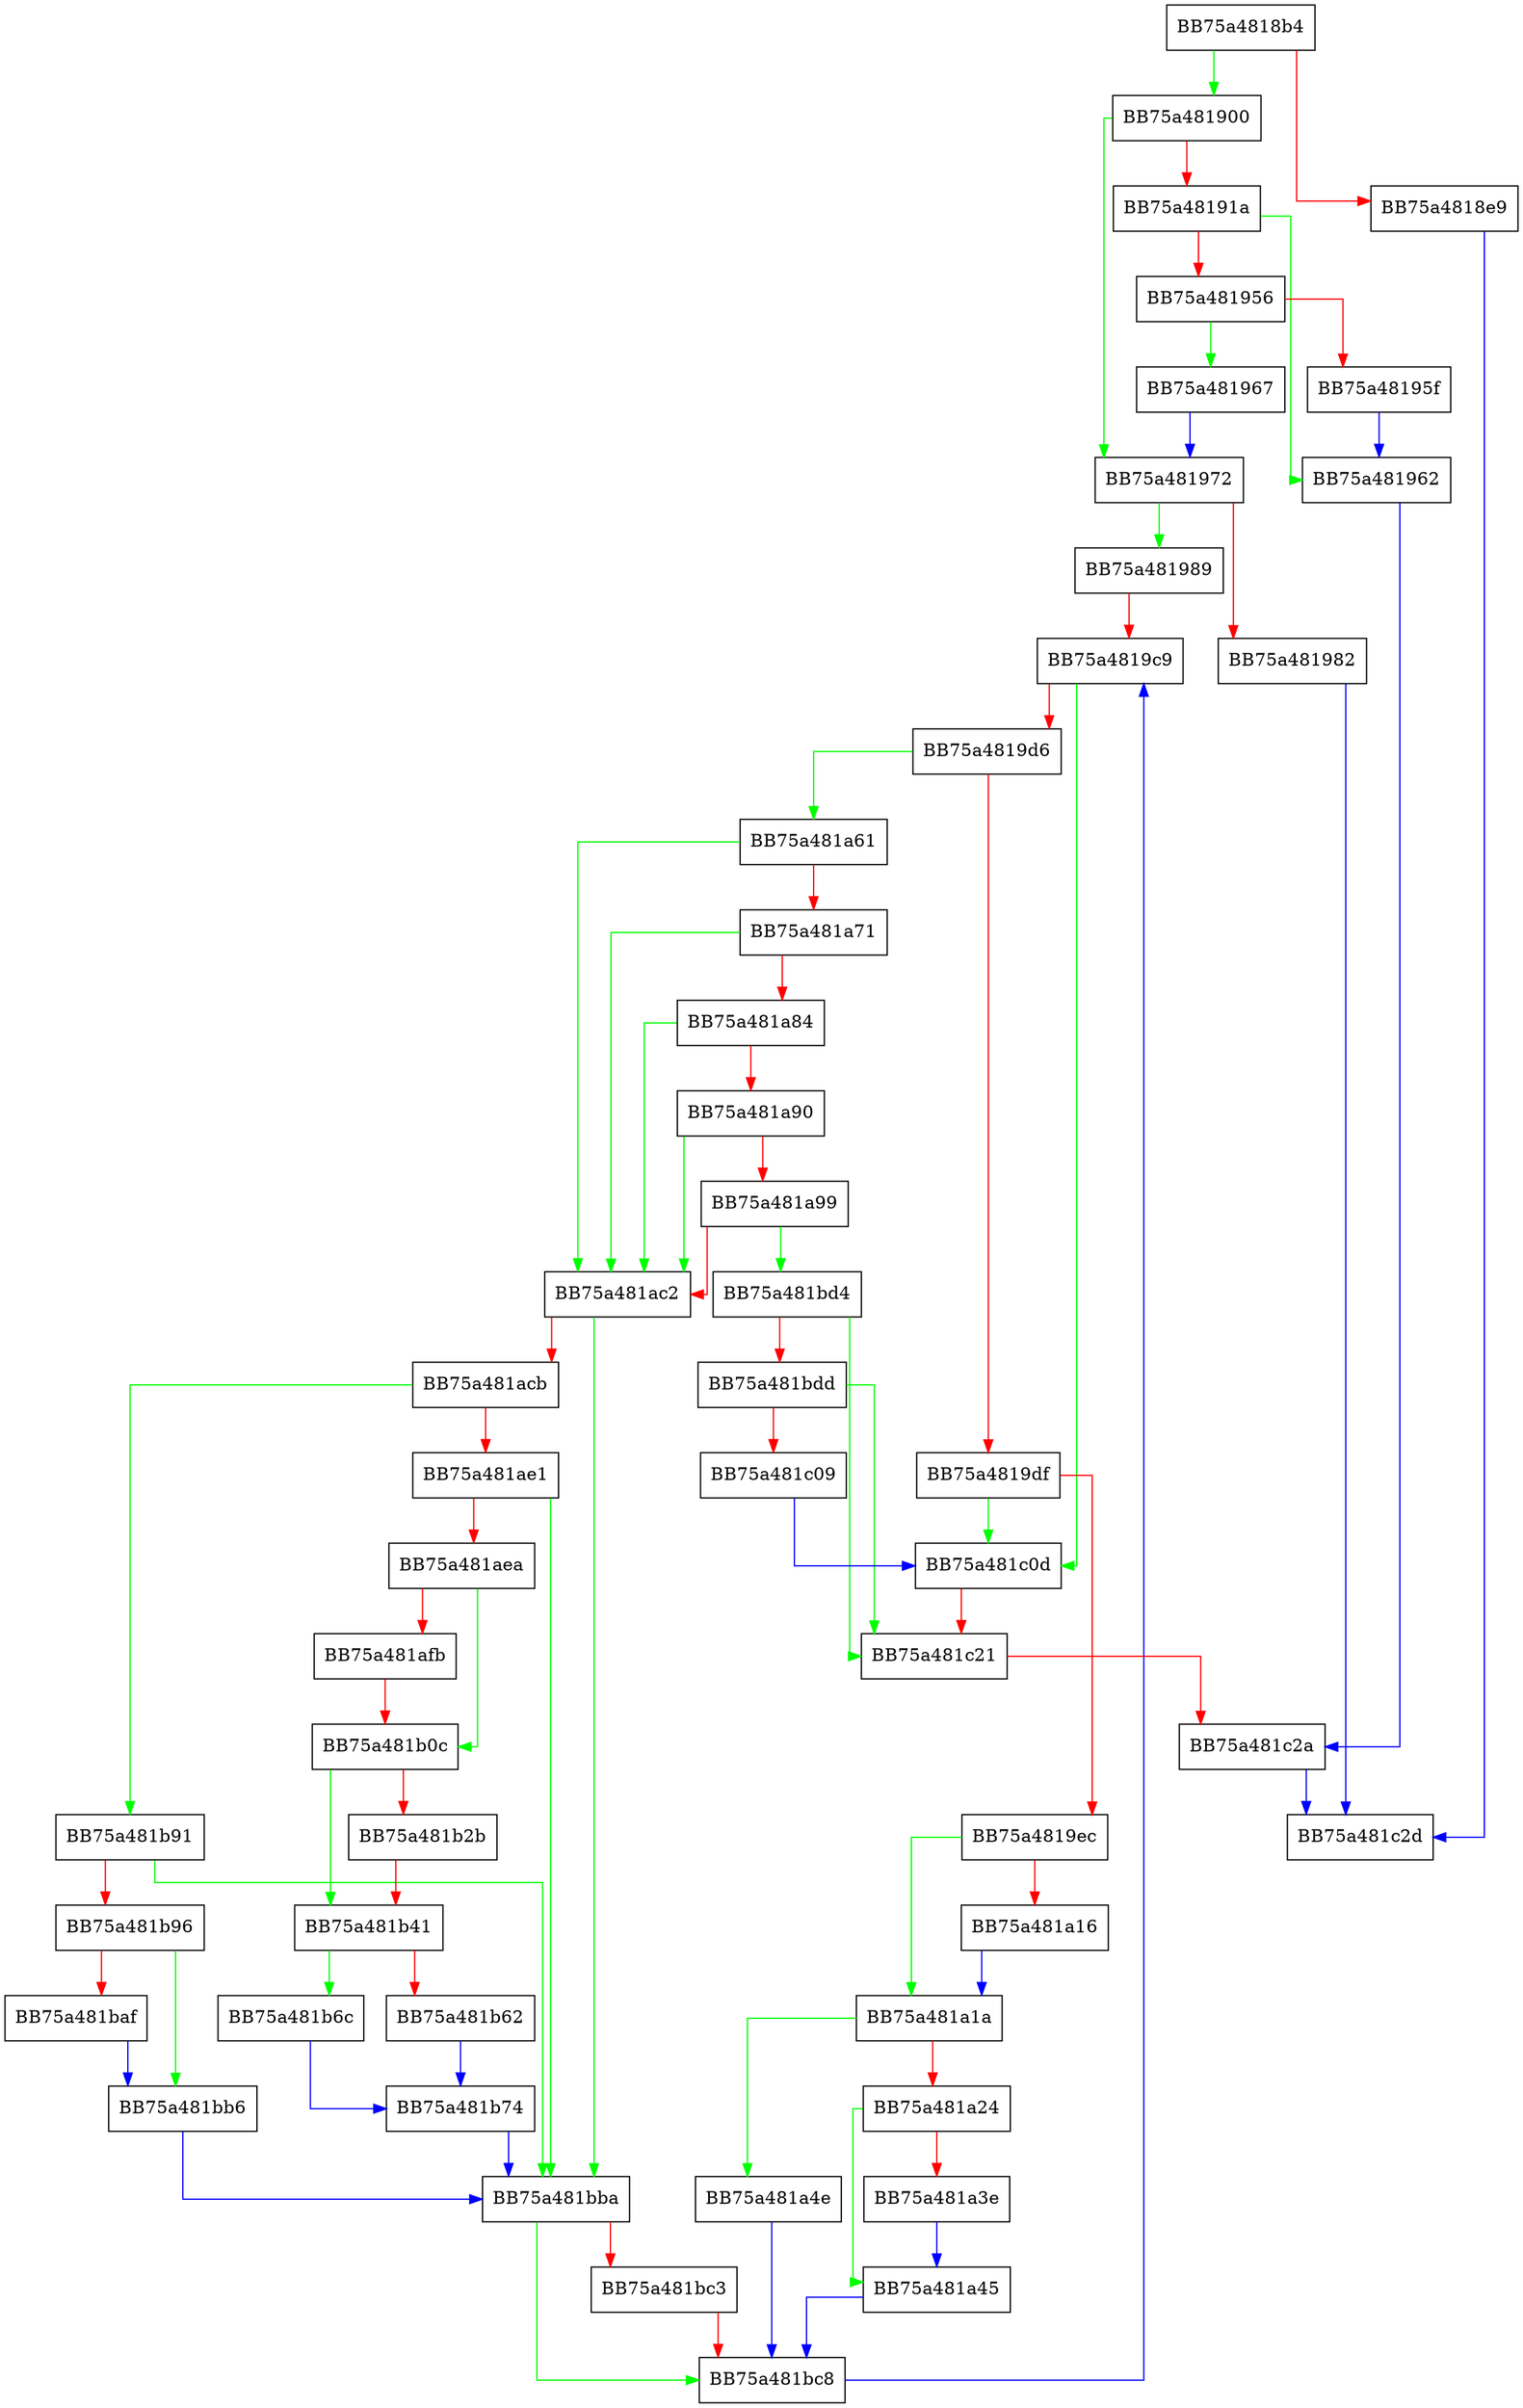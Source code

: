 digraph getElementById {
  node [shape="box"];
  graph [splines=ortho];
  BB75a4818b4 -> BB75a481900 [color="green"];
  BB75a4818b4 -> BB75a4818e9 [color="red"];
  BB75a4818e9 -> BB75a481c2d [color="blue"];
  BB75a481900 -> BB75a481972 [color="green"];
  BB75a481900 -> BB75a48191a [color="red"];
  BB75a48191a -> BB75a481962 [color="green"];
  BB75a48191a -> BB75a481956 [color="red"];
  BB75a481956 -> BB75a481967 [color="green"];
  BB75a481956 -> BB75a48195f [color="red"];
  BB75a48195f -> BB75a481962 [color="blue"];
  BB75a481962 -> BB75a481c2a [color="blue"];
  BB75a481967 -> BB75a481972 [color="blue"];
  BB75a481972 -> BB75a481989 [color="green"];
  BB75a481972 -> BB75a481982 [color="red"];
  BB75a481982 -> BB75a481c2d [color="blue"];
  BB75a481989 -> BB75a4819c9 [color="red"];
  BB75a4819c9 -> BB75a481c0d [color="green"];
  BB75a4819c9 -> BB75a4819d6 [color="red"];
  BB75a4819d6 -> BB75a481a61 [color="green"];
  BB75a4819d6 -> BB75a4819df [color="red"];
  BB75a4819df -> BB75a481c0d [color="green"];
  BB75a4819df -> BB75a4819ec [color="red"];
  BB75a4819ec -> BB75a481a1a [color="green"];
  BB75a4819ec -> BB75a481a16 [color="red"];
  BB75a481a16 -> BB75a481a1a [color="blue"];
  BB75a481a1a -> BB75a481a4e [color="green"];
  BB75a481a1a -> BB75a481a24 [color="red"];
  BB75a481a24 -> BB75a481a45 [color="green"];
  BB75a481a24 -> BB75a481a3e [color="red"];
  BB75a481a3e -> BB75a481a45 [color="blue"];
  BB75a481a45 -> BB75a481bc8 [color="blue"];
  BB75a481a4e -> BB75a481bc8 [color="blue"];
  BB75a481a61 -> BB75a481ac2 [color="green"];
  BB75a481a61 -> BB75a481a71 [color="red"];
  BB75a481a71 -> BB75a481ac2 [color="green"];
  BB75a481a71 -> BB75a481a84 [color="red"];
  BB75a481a84 -> BB75a481ac2 [color="green"];
  BB75a481a84 -> BB75a481a90 [color="red"];
  BB75a481a90 -> BB75a481ac2 [color="green"];
  BB75a481a90 -> BB75a481a99 [color="red"];
  BB75a481a99 -> BB75a481bd4 [color="green"];
  BB75a481a99 -> BB75a481ac2 [color="red"];
  BB75a481ac2 -> BB75a481bba [color="green"];
  BB75a481ac2 -> BB75a481acb [color="red"];
  BB75a481acb -> BB75a481b91 [color="green"];
  BB75a481acb -> BB75a481ae1 [color="red"];
  BB75a481ae1 -> BB75a481bba [color="green"];
  BB75a481ae1 -> BB75a481aea [color="red"];
  BB75a481aea -> BB75a481b0c [color="green"];
  BB75a481aea -> BB75a481afb [color="red"];
  BB75a481afb -> BB75a481b0c [color="red"];
  BB75a481b0c -> BB75a481b41 [color="green"];
  BB75a481b0c -> BB75a481b2b [color="red"];
  BB75a481b2b -> BB75a481b41 [color="red"];
  BB75a481b41 -> BB75a481b6c [color="green"];
  BB75a481b41 -> BB75a481b62 [color="red"];
  BB75a481b62 -> BB75a481b74 [color="blue"];
  BB75a481b6c -> BB75a481b74 [color="blue"];
  BB75a481b74 -> BB75a481bba [color="blue"];
  BB75a481b91 -> BB75a481bba [color="green"];
  BB75a481b91 -> BB75a481b96 [color="red"];
  BB75a481b96 -> BB75a481bb6 [color="green"];
  BB75a481b96 -> BB75a481baf [color="red"];
  BB75a481baf -> BB75a481bb6 [color="blue"];
  BB75a481bb6 -> BB75a481bba [color="blue"];
  BB75a481bba -> BB75a481bc8 [color="green"];
  BB75a481bba -> BB75a481bc3 [color="red"];
  BB75a481bc3 -> BB75a481bc8 [color="red"];
  BB75a481bc8 -> BB75a4819c9 [color="blue"];
  BB75a481bd4 -> BB75a481c21 [color="green"];
  BB75a481bd4 -> BB75a481bdd [color="red"];
  BB75a481bdd -> BB75a481c21 [color="green"];
  BB75a481bdd -> BB75a481c09 [color="red"];
  BB75a481c09 -> BB75a481c0d [color="blue"];
  BB75a481c0d -> BB75a481c21 [color="red"];
  BB75a481c21 -> BB75a481c2a [color="red"];
  BB75a481c2a -> BB75a481c2d [color="blue"];
}